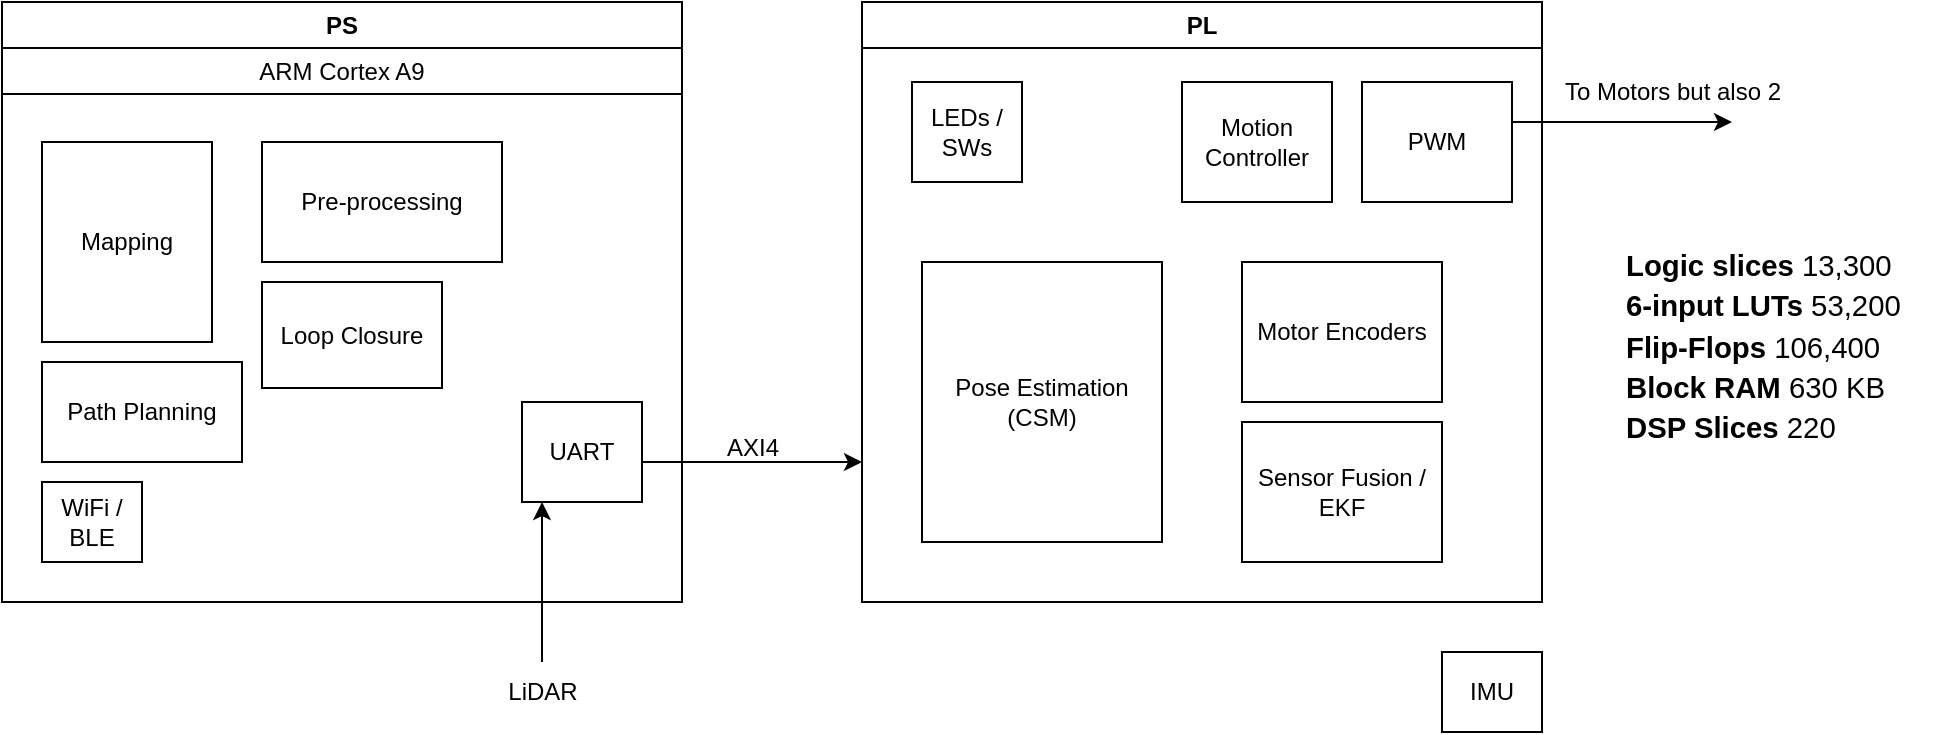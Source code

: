 <mxfile version="27.1.6">
  <diagram name="Page-1" id="JMQvpAv1OXEOiqb7EjPi">
    <mxGraphModel dx="788" dy="543" grid="1" gridSize="10" guides="1" tooltips="1" connect="1" arrows="1" fold="1" page="1" pageScale="1" pageWidth="1100" pageHeight="850" math="0" shadow="0">
      <root>
        <mxCell id="0" />
        <mxCell id="1" parent="0" />
        <mxCell id="PYKxxs9gpcjiEWfJuZfg-4" value="PS" style="swimlane;whiteSpace=wrap;html=1;movable=1;resizable=1;rotatable=1;deletable=1;editable=1;locked=0;connectable=1;" parent="1" vertex="1">
          <mxGeometry x="100" y="160" width="340" height="300" as="geometry" />
        </mxCell>
        <mxCell id="PYKxxs9gpcjiEWfJuZfg-9" value="UART" style="rounded=0;whiteSpace=wrap;html=1;" parent="PYKxxs9gpcjiEWfJuZfg-4" vertex="1">
          <mxGeometry x="260" y="200" width="60" height="50" as="geometry" />
        </mxCell>
        <mxCell id="PYKxxs9gpcjiEWfJuZfg-12" value="" style="endArrow=classic;html=1;rounded=0;" parent="PYKxxs9gpcjiEWfJuZfg-4" edge="1">
          <mxGeometry width="50" height="50" relative="1" as="geometry">
            <mxPoint x="270" y="330" as="sourcePoint" />
            <mxPoint x="270" y="250" as="targetPoint" />
          </mxGeometry>
        </mxCell>
        <mxCell id="PYKxxs9gpcjiEWfJuZfg-20" value="Mapping" style="rounded=0;whiteSpace=wrap;html=1;" parent="PYKxxs9gpcjiEWfJuZfg-4" vertex="1">
          <mxGeometry x="20" y="70" width="85" height="100" as="geometry" />
        </mxCell>
        <mxCell id="BrSTL-8Wz2M9AxUxUcr--6" value="&lt;span style=&quot;font-weight: 400;&quot;&gt;ARM Cortex A9&lt;/span&gt;" style="swimlane;whiteSpace=wrap;html=1;movable=1;resizable=1;rotatable=1;deletable=1;editable=1;locked=0;connectable=1;" vertex="1" parent="PYKxxs9gpcjiEWfJuZfg-4">
          <mxGeometry y="23" width="340" height="277" as="geometry" />
        </mxCell>
        <mxCell id="PYKxxs9gpcjiEWfJuZfg-19" value="Pre-processing" style="rounded=0;whiteSpace=wrap;html=1;" parent="BrSTL-8Wz2M9AxUxUcr--6" vertex="1">
          <mxGeometry x="130" y="47" width="120" height="60" as="geometry" />
        </mxCell>
        <mxCell id="PYKxxs9gpcjiEWfJuZfg-21" value="Loop Closure" style="rounded=0;whiteSpace=wrap;html=1;" parent="BrSTL-8Wz2M9AxUxUcr--6" vertex="1">
          <mxGeometry x="130" y="117" width="90" height="53" as="geometry" />
        </mxCell>
        <mxCell id="PYKxxs9gpcjiEWfJuZfg-24" value="Path Planning" style="rounded=0;whiteSpace=wrap;html=1;" parent="BrSTL-8Wz2M9AxUxUcr--6" vertex="1">
          <mxGeometry x="20" y="157" width="100" height="50" as="geometry" />
        </mxCell>
        <mxCell id="PYKxxs9gpcjiEWfJuZfg-22" value="WiFi / BLE" style="rounded=0;whiteSpace=wrap;html=1;" parent="BrSTL-8Wz2M9AxUxUcr--6" vertex="1">
          <mxGeometry x="20" y="217" width="50" height="40" as="geometry" />
        </mxCell>
        <mxCell id="PYKxxs9gpcjiEWfJuZfg-7" value="PL" style="swimlane;whiteSpace=wrap;html=1;" parent="1" vertex="1">
          <mxGeometry x="530" y="160" width="340" height="300" as="geometry" />
        </mxCell>
        <mxCell id="PYKxxs9gpcjiEWfJuZfg-14" value="Pose Estimation (CSM)" style="rounded=0;whiteSpace=wrap;html=1;" parent="PYKxxs9gpcjiEWfJuZfg-7" vertex="1">
          <mxGeometry x="30" y="130" width="120" height="140" as="geometry" />
        </mxCell>
        <mxCell id="PYKxxs9gpcjiEWfJuZfg-15" value="PWM" style="rounded=0;whiteSpace=wrap;html=1;" parent="PYKxxs9gpcjiEWfJuZfg-7" vertex="1">
          <mxGeometry x="250" y="40" width="75" height="60" as="geometry" />
        </mxCell>
        <mxCell id="PYKxxs9gpcjiEWfJuZfg-16" value="Motor Encoders" style="rounded=0;whiteSpace=wrap;html=1;" parent="PYKxxs9gpcjiEWfJuZfg-7" vertex="1">
          <mxGeometry x="190" y="130" width="100" height="70" as="geometry" />
        </mxCell>
        <mxCell id="PYKxxs9gpcjiEWfJuZfg-23" value="LEDs / SWs" style="rounded=0;whiteSpace=wrap;html=1;" parent="PYKxxs9gpcjiEWfJuZfg-7" vertex="1">
          <mxGeometry x="25" y="40" width="55" height="50" as="geometry" />
        </mxCell>
        <mxCell id="PYKxxs9gpcjiEWfJuZfg-26" value="Motion Controller" style="rounded=0;whiteSpace=wrap;html=1;" parent="PYKxxs9gpcjiEWfJuZfg-7" vertex="1">
          <mxGeometry x="160" y="40" width="75" height="60" as="geometry" />
        </mxCell>
        <mxCell id="PYKxxs9gpcjiEWfJuZfg-28" value="Sensor Fusion / EKF" style="rounded=0;whiteSpace=wrap;html=1;" parent="PYKxxs9gpcjiEWfJuZfg-7" vertex="1">
          <mxGeometry x="190" y="210" width="100" height="70" as="geometry" />
        </mxCell>
        <mxCell id="PYKxxs9gpcjiEWfJuZfg-10" value="" style="endArrow=classic;html=1;rounded=0;" parent="1" edge="1">
          <mxGeometry width="50" height="50" relative="1" as="geometry">
            <mxPoint x="420" y="390" as="sourcePoint" />
            <mxPoint x="530" y="390" as="targetPoint" />
          </mxGeometry>
        </mxCell>
        <mxCell id="PYKxxs9gpcjiEWfJuZfg-11" value="AXI4" style="text;html=1;align=center;verticalAlign=middle;resizable=0;points=[];autosize=1;strokeColor=none;fillColor=none;" parent="1" vertex="1">
          <mxGeometry x="450" y="368" width="50" height="30" as="geometry" />
        </mxCell>
        <mxCell id="PYKxxs9gpcjiEWfJuZfg-13" value="LiDAR" style="text;html=1;align=center;verticalAlign=middle;resizable=0;points=[];autosize=1;strokeColor=none;fillColor=none;" parent="1" vertex="1">
          <mxGeometry x="340" y="490" width="60" height="30" as="geometry" />
        </mxCell>
        <mxCell id="PYKxxs9gpcjiEWfJuZfg-18" value="To Motors but also 2" style="text;html=1;align=center;verticalAlign=middle;resizable=0;points=[];autosize=1;strokeColor=none;fillColor=none;" parent="1" vertex="1">
          <mxGeometry x="870" y="190" width="130" height="30" as="geometry" />
        </mxCell>
        <mxCell id="PYKxxs9gpcjiEWfJuZfg-29" value="IMU" style="rounded=0;whiteSpace=wrap;html=1;" parent="1" vertex="1">
          <mxGeometry x="820" y="485" width="50" height="40" as="geometry" />
        </mxCell>
        <mxCell id="BrSTL-8Wz2M9AxUxUcr--5" value="&lt;b id=&quot;docs-internal-guid-620c8c87-7fff-17a2-da88-5544e306969d&quot; style=&quot;font-style: normal; font-variant-caps: normal; letter-spacing: normal; text-align: start; text-indent: 0px; text-transform: none; white-space: normal; word-spacing: 0px; -webkit-text-stroke-width: 0px; text-decoration: none; caret-color: rgb(0, 0, 0); color: rgb(0, 0, 0);&quot;&gt;&lt;p dir=&quot;ltr&quot; style=&quot;line-height: 1.38; margin-top: 0pt; margin-bottom: 0pt;&quot;&gt;&lt;span style=&quot;font-size: 11pt; font-family: Arial, sans-serif; color: rgb(0, 0, 0); background-color: transparent; font-style: normal; font-variant-ligatures: normal; font-variant-caps: normal; font-variant-alternates: normal; font-variant-numeric: normal; font-variant-east-asian: normal; font-variant-position: normal; text-decoration: none; vertical-align: baseline; white-space: pre-wrap;&quot;&gt;&lt;span style=&quot;font-weight: 400;&quot;&gt;&lt;br class=&quot;Apple-interchange-newline&quot;&gt;&lt;/span&gt;Logic slices&lt;/span&gt;&lt;span style=&quot;font-weight: 400; font-size: 11pt; font-family: Arial, sans-serif; color: rgb(0, 0, 0); background-color: transparent; font-style: normal; font-variant-ligatures: normal; font-variant-caps: normal; font-variant-alternates: normal; font-variant-numeric: normal; font-variant-east-asian: normal; font-variant-position: normal; text-decoration: none; vertical-align: baseline; white-space: pre-wrap;&quot;&gt; 13,300&lt;/span&gt;&lt;/p&gt;&lt;p dir=&quot;ltr&quot; style=&quot;line-height: 1.38; margin-top: 0pt; margin-bottom: 0pt;&quot;&gt;&lt;span style=&quot;font-size: 11pt; font-family: Arial, sans-serif; color: rgb(0, 0, 0); background-color: transparent; font-style: normal; font-variant-ligatures: normal; font-variant-caps: normal; font-variant-alternates: normal; font-variant-numeric: normal; font-variant-east-asian: normal; font-variant-position: normal; text-decoration: none; vertical-align: baseline; white-space: pre-wrap;&quot;&gt;6-input LUTs&lt;/span&gt;&lt;span style=&quot;font-weight: 400; font-size: 11pt; font-family: Arial, sans-serif; color: rgb(0, 0, 0); background-color: transparent; font-style: normal; font-variant-ligatures: normal; font-variant-caps: normal; font-variant-alternates: normal; font-variant-numeric: normal; font-variant-east-asian: normal; font-variant-position: normal; text-decoration: none; vertical-align: baseline; white-space: pre-wrap;&quot;&gt; 53,200&lt;/span&gt;&lt;/p&gt;&lt;p dir=&quot;ltr&quot; style=&quot;line-height: 1.38; margin-top: 0pt; margin-bottom: 0pt;&quot;&gt;&lt;span style=&quot;font-size: 11pt; font-family: Arial, sans-serif; color: rgb(0, 0, 0); background-color: transparent; font-style: normal; font-variant-ligatures: normal; font-variant-caps: normal; font-variant-alternates: normal; font-variant-numeric: normal; font-variant-east-asian: normal; font-variant-position: normal; text-decoration: none; vertical-align: baseline; white-space: pre-wrap;&quot;&gt;Flip-Flops&lt;/span&gt;&lt;span style=&quot;font-weight: 400; font-size: 11pt; font-family: Arial, sans-serif; color: rgb(0, 0, 0); background-color: transparent; font-style: normal; font-variant-ligatures: normal; font-variant-caps: normal; font-variant-alternates: normal; font-variant-numeric: normal; font-variant-east-asian: normal; font-variant-position: normal; text-decoration: none; vertical-align: baseline; white-space: pre-wrap;&quot;&gt; 106,400&lt;/span&gt;&lt;/p&gt;&lt;p dir=&quot;ltr&quot; style=&quot;line-height: 1.38; margin-top: 0pt; margin-bottom: 0pt;&quot;&gt;&lt;span style=&quot;font-size: 11pt; font-family: Arial, sans-serif; color: rgb(0, 0, 0); background-color: transparent; font-style: normal; font-variant-ligatures: normal; font-variant-caps: normal; font-variant-alternates: normal; font-variant-numeric: normal; font-variant-east-asian: normal; font-variant-position: normal; text-decoration: none; vertical-align: baseline; white-space: pre-wrap;&quot;&gt;Block RAM&lt;/span&gt;&lt;span style=&quot;font-weight: 400; font-size: 11pt; font-family: Arial, sans-serif; color: rgb(0, 0, 0); background-color: transparent; font-style: normal; font-variant-ligatures: normal; font-variant-caps: normal; font-variant-alternates: normal; font-variant-numeric: normal; font-variant-east-asian: normal; font-variant-position: normal; text-decoration: none; vertical-align: baseline; white-space: pre-wrap;&quot;&gt; 630 KB&lt;/span&gt;&lt;/p&gt;&lt;p dir=&quot;ltr&quot; style=&quot;line-height: 1.38; margin-top: 0pt; margin-bottom: 0pt;&quot;&gt;&lt;span style=&quot;font-size: 11pt; font-family: Arial, sans-serif; color: rgb(0, 0, 0); background-color: transparent; font-style: normal; font-variant-ligatures: normal; font-variant-caps: normal; font-variant-alternates: normal; font-variant-numeric: normal; font-variant-east-asian: normal; font-variant-position: normal; text-decoration: none; vertical-align: baseline; white-space: pre-wrap;&quot;&gt;DSP Slices&lt;/span&gt;&lt;span style=&quot;font-weight: 400; font-size: 11pt; font-family: Arial, sans-serif; color: rgb(0, 0, 0); background-color: transparent; font-style: normal; font-variant-ligatures: normal; font-variant-caps: normal; font-variant-alternates: normal; font-variant-numeric: normal; font-variant-east-asian: normal; font-variant-position: normal; text-decoration: none; vertical-align: baseline; white-space: pre-wrap;&quot;&gt; 220&lt;/span&gt;&lt;/p&gt;&lt;/b&gt;&lt;br class=&quot;Apple-interchange-newline&quot; style=&quot;font-style: normal; font-variant-caps: normal; font-weight: 400; letter-spacing: normal; text-align: start; text-indent: 0px; text-transform: none; white-space: normal; word-spacing: 0px; -webkit-text-stroke-width: 0px; text-decoration: none; caret-color: rgb(0, 0, 0); color: rgb(0, 0, 0);&quot;&gt;" style="text;whiteSpace=wrap;html=1;" vertex="1" parent="1">
          <mxGeometry x="910" y="255" width="160" height="170" as="geometry" />
        </mxCell>
        <mxCell id="BrSTL-8Wz2M9AxUxUcr--7" value="" style="endArrow=classic;html=1;rounded=0;" edge="1" parent="1">
          <mxGeometry width="50" height="50" relative="1" as="geometry">
            <mxPoint x="855" y="220" as="sourcePoint" />
            <mxPoint x="965" y="220" as="targetPoint" />
          </mxGeometry>
        </mxCell>
      </root>
    </mxGraphModel>
  </diagram>
</mxfile>
